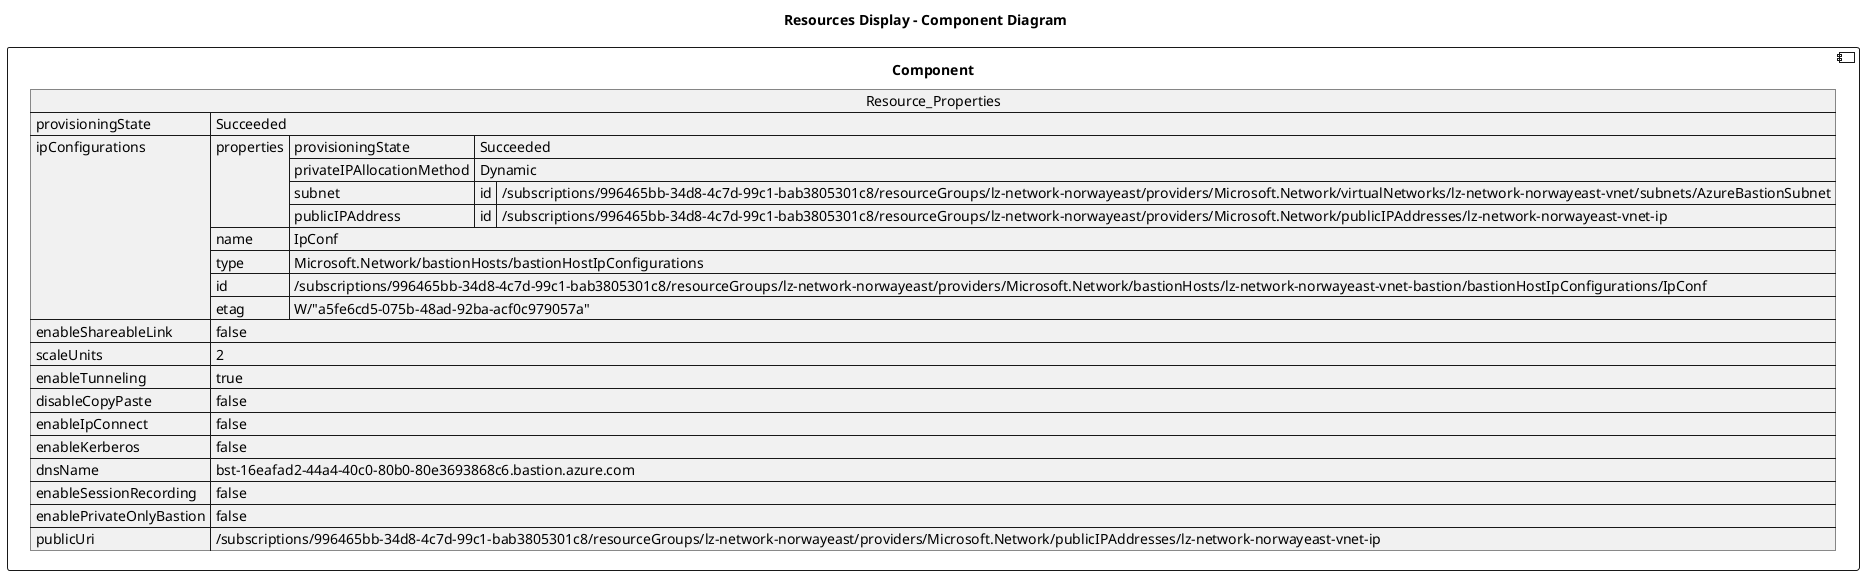 @startuml

title Resources Display - Component Diagram

component Component {

json  Resource_Properties {
  "provisioningState": "Succeeded",
  "ipConfigurations": [
    {
      "properties": {
        "provisioningState": "Succeeded",
        "privateIPAllocationMethod": "Dynamic",
        "subnet": {
          "id": "/subscriptions/996465bb-34d8-4c7d-99c1-bab3805301c8/resourceGroups/lz-network-norwayeast/providers/Microsoft.Network/virtualNetworks/lz-network-norwayeast-vnet/subnets/AzureBastionSubnet"
        },
        "publicIPAddress": {
          "id": "/subscriptions/996465bb-34d8-4c7d-99c1-bab3805301c8/resourceGroups/lz-network-norwayeast/providers/Microsoft.Network/publicIPAddresses/lz-network-norwayeast-vnet-ip"
        }
      },
      "name": "IpConf",
      "type": "Microsoft.Network/bastionHosts/bastionHostIpConfigurations",
      "id": "/subscriptions/996465bb-34d8-4c7d-99c1-bab3805301c8/resourceGroups/lz-network-norwayeast/providers/Microsoft.Network/bastionHosts/lz-network-norwayeast-vnet-bastion/bastionHostIpConfigurations/IpConf",
      "etag": "W/\"a5fe6cd5-075b-48ad-92ba-acf0c979057a\""
    }
  ],
  "enableShareableLink": false,
  "scaleUnits": 2,
  "enableTunneling": true,
  "disableCopyPaste": false,
  "enableIpConnect": false,
  "enableKerberos": false,
  "dnsName": "bst-16eafad2-44a4-40c0-80b0-80e3693868c6.bastion.azure.com",
  "enableSessionRecording": false,
  "enablePrivateOnlyBastion": false,
  "publicUri": "/subscriptions/996465bb-34d8-4c7d-99c1-bab3805301c8/resourceGroups/lz-network-norwayeast/providers/Microsoft.Network/publicIPAddresses/lz-network-norwayeast-vnet-ip"
}
}
@enduml
